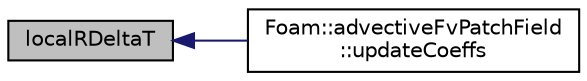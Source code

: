 digraph "localRDeltaT"
{
  bgcolor="transparent";
  edge [fontname="Helvetica",fontsize="10",labelfontname="Helvetica",labelfontsize="10"];
  node [fontname="Helvetica",fontsize="10",shape=record];
  rankdir="LR";
  Node1 [label="localRDeltaT",height=0.2,width=0.4,color="black", fillcolor="grey75", style="filled", fontcolor="black"];
  Node1 -> Node2 [dir="back",color="midnightblue",fontsize="10",style="solid",fontname="Helvetica"];
  Node2 [label="Foam::advectiveFvPatchField\l::updateCoeffs",height=0.2,width=0.4,color="black",URL="$a00033.html#a7e24eafac629d3733181cd942d4c902f",tooltip="Update the coefficients associated with the patch field. "];
}
